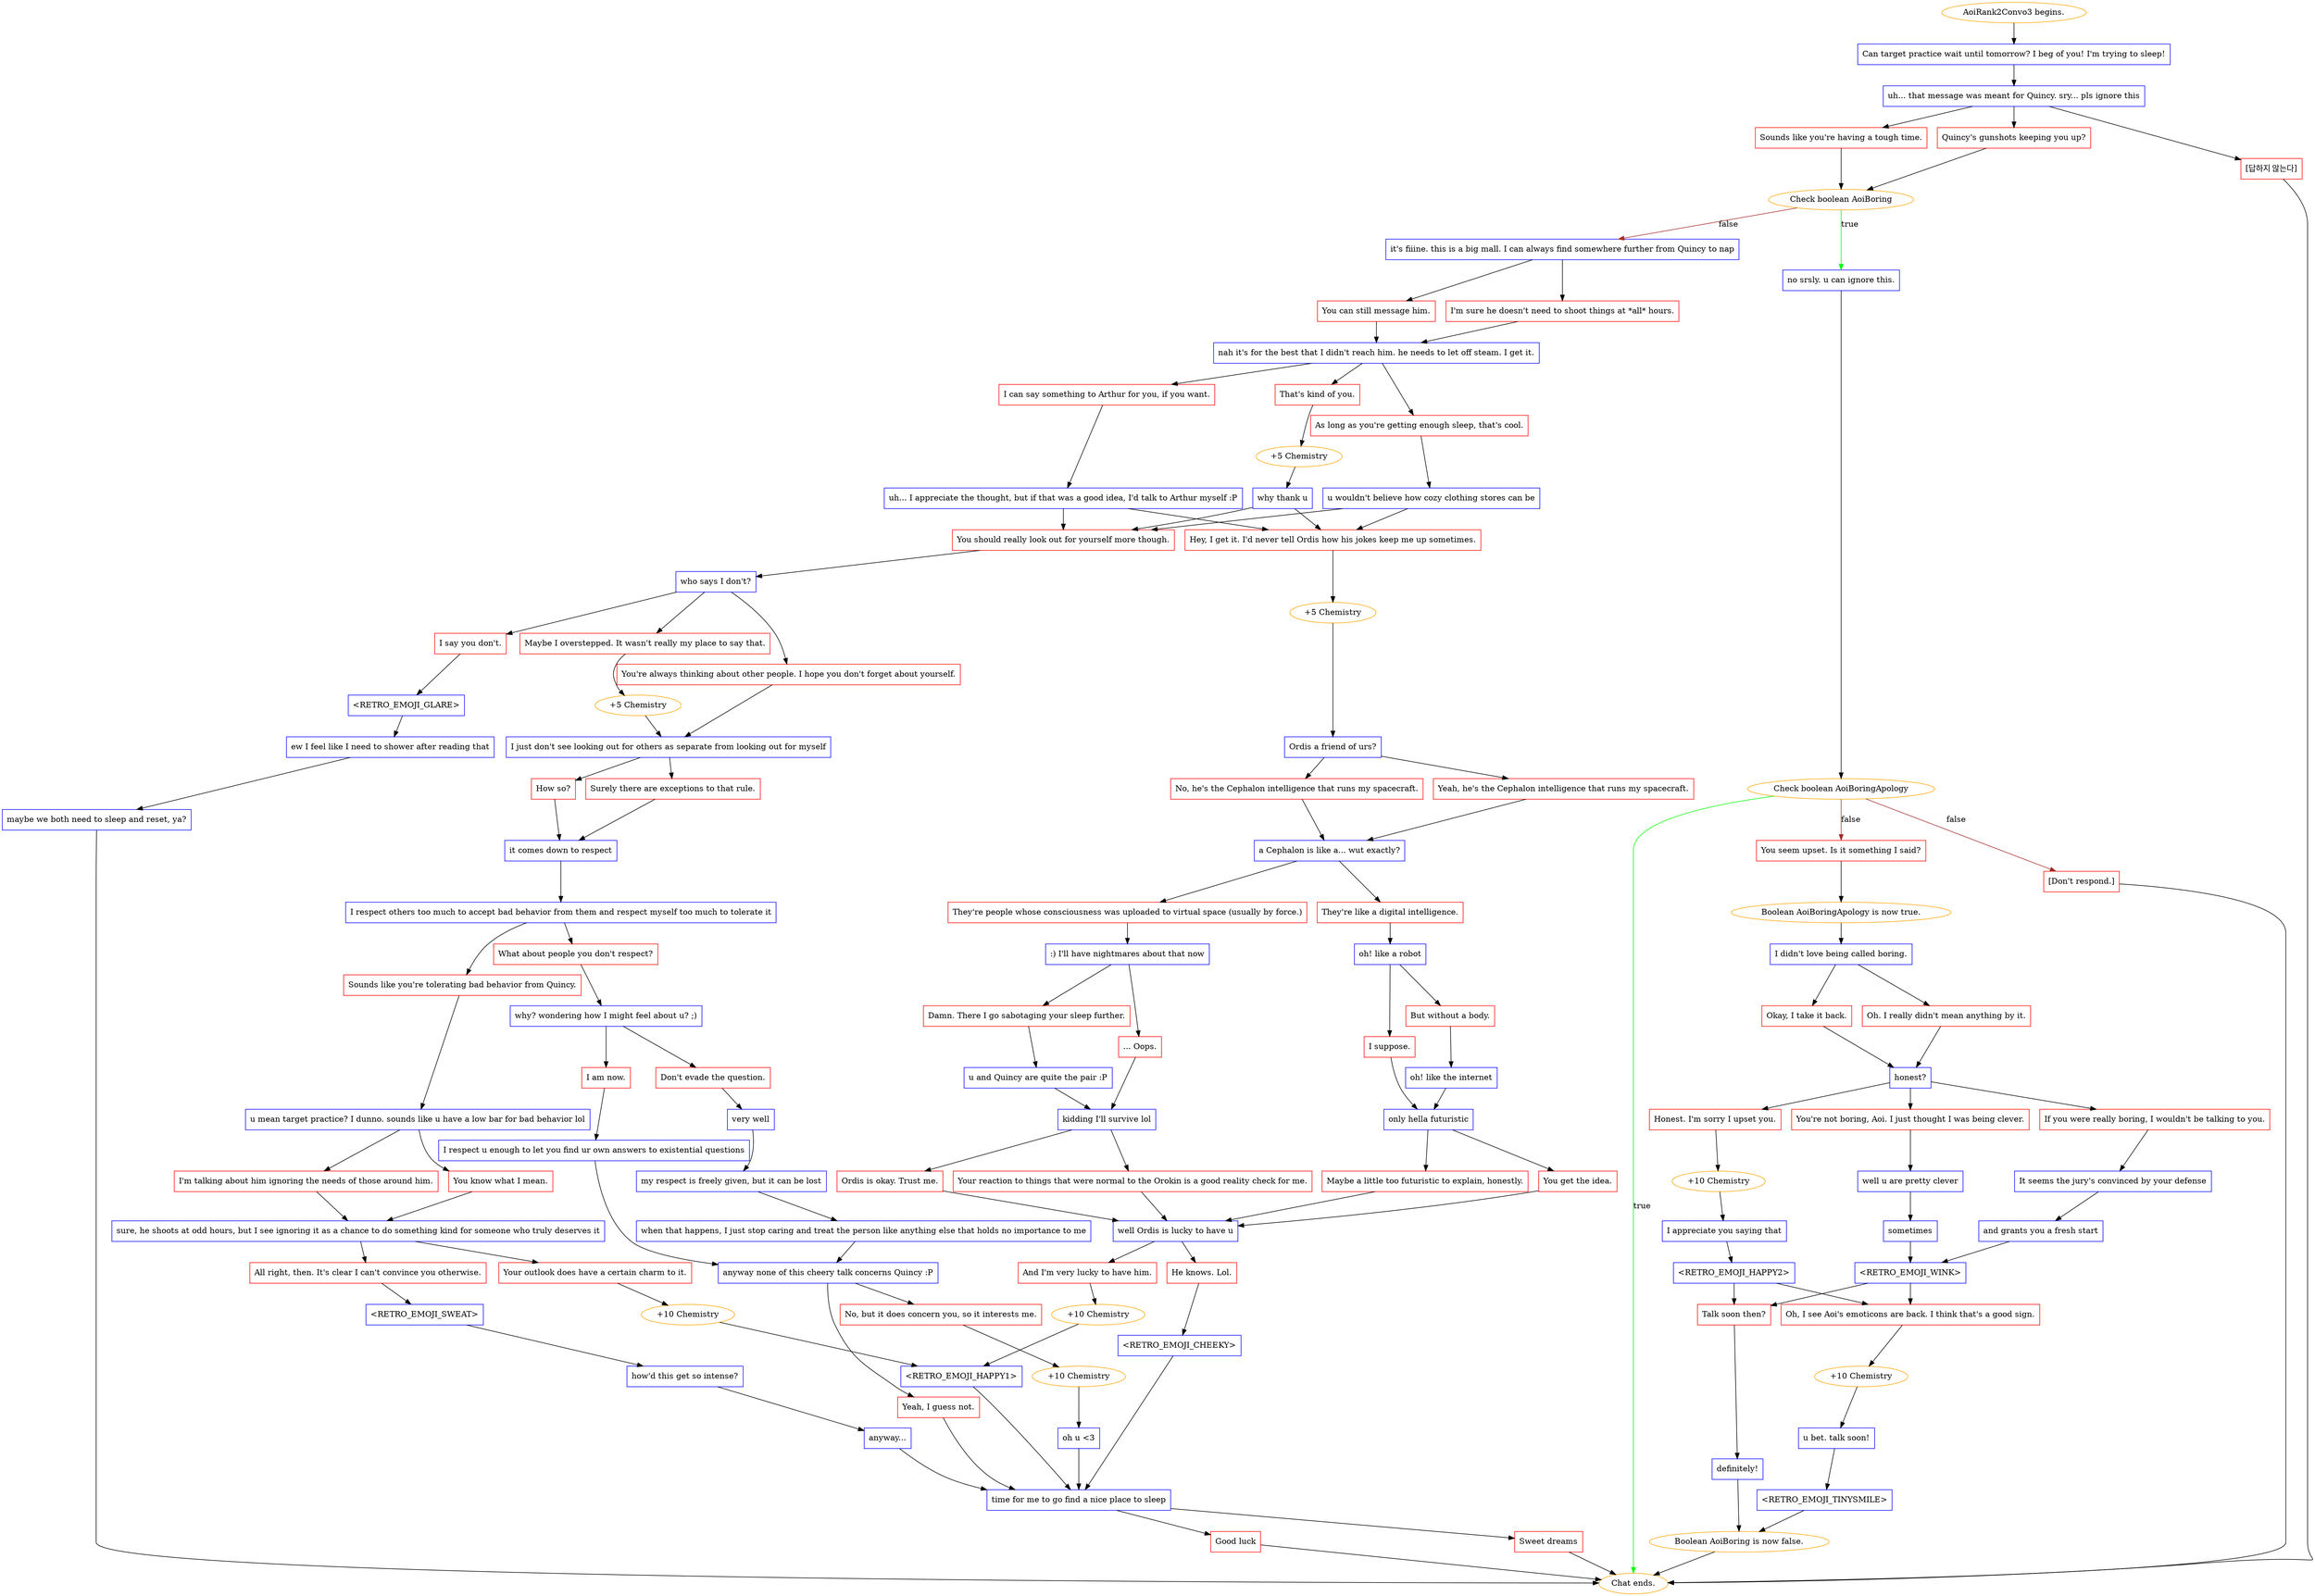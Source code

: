 digraph {
	"AoiRank2Convo3 begins." [color=orange];
		"AoiRank2Convo3 begins." -> j3175538617;
	j3175538617 [label="Can target practice wait until tomorrow? I beg of you! I'm trying to sleep!",shape=box,color=blue];
		j3175538617 -> j2273230768;
	j2273230768 [label="uh... that message was meant for Quincy. sry... pls ignore this",shape=box,color=blue];
		j2273230768 -> j4293496861;
		j2273230768 -> j1686773001;
		j2273230768 -> j1205293155;
	j4293496861 [label="Quincy's gunshots keeping you up?",shape=box,color=red];
		j4293496861 -> j1609432289;
	j1686773001 [label="Sounds like you're having a tough time.",shape=box,color=red];
		j1686773001 -> j1609432289;
	j1205293155 [label="[답하지 않는다]",shape=box,color=red];
		j1205293155 -> "Chat ends.";
	j1609432289 [label="Check boolean AoiBoring",color=orange];
		j1609432289 -> j1801808890 [label=true,color=green];
		j1609432289 -> j495477766 [label=false,color=brown];
	"Chat ends." [color=orange];
	j1801808890 [label="no srsly. u can ignore this.",shape=box,color=blue];
		j1801808890 -> j184200178;
	j495477766 [label="it's fiiine. this is a big mall. I can always find somewhere further from Quincy to nap",shape=box,color=blue];
		j495477766 -> j401795332;
		j495477766 -> j3656873980;
	j184200178 [label="Check boolean AoiBoringApology",color=orange];
		j184200178 -> "Chat ends." [label=true,color=green];
		j184200178 -> j1120822561 [label=false,color=brown];
		j184200178 -> j2144395856 [label=false,color=brown];
	j401795332 [label="I'm sure he doesn't need to shoot things at *all* hours.",shape=box,color=red];
		j401795332 -> j3492188272;
	j3656873980 [label="You can still message him.",shape=box,color=red];
		j3656873980 -> j3492188272;
	j1120822561 [label="You seem upset. Is it something I said?",shape=box,color=red];
		j1120822561 -> j875191961;
	j2144395856 [label="[Don't respond.]",shape=box,color=red];
		j2144395856 -> "Chat ends.";
	j3492188272 [label="nah it's for the best that I didn't reach him. he needs to let off steam. I get it.",shape=box,color=blue];
		j3492188272 -> j2792755518;
		j3492188272 -> j449894586;
		j3492188272 -> j2552282501;
	j875191961 [label="Boolean AoiBoringApology is now true.",color=orange];
		j875191961 -> j4177910767;
	j2792755518 [label="I can say something to Arthur for you, if you want.",shape=box,color=red];
		j2792755518 -> j2982033513;
	j449894586 [label="That's kind of you.",shape=box,color=red];
		j449894586 -> j690844404;
	j2552282501 [label="As long as you're getting enough sleep, that's cool.",shape=box,color=red];
		j2552282501 -> j2973646841;
	j4177910767 [label="I didn't love being called boring.",shape=box,color=blue];
		j4177910767 -> j3282273597;
		j4177910767 -> j3261724381;
	j2982033513 [label="uh... I appreciate the thought, but if that was a good idea, I'd talk to Arthur myself :P",shape=box,color=blue];
		j2982033513 -> j543511648;
		j2982033513 -> j3756913218;
	j690844404 [label="+5 Chemistry",color=orange];
		j690844404 -> j3754406027;
	j2973646841 [label="u wouldn't believe how cozy clothing stores can be",shape=box,color=blue];
		j2973646841 -> j543511648;
		j2973646841 -> j3756913218;
	j3282273597 [label="Oh. I really didn't mean anything by it.",shape=box,color=red];
		j3282273597 -> j3377371270;
	j3261724381 [label="Okay, I take it back.",shape=box,color=red];
		j3261724381 -> j3377371270;
	j543511648 [label="Hey, I get it. I'd never tell Ordis how his jokes keep me up sometimes.",shape=box,color=red];
		j543511648 -> j3283653072;
	j3756913218 [label="You should really look out for yourself more though.",shape=box,color=red];
		j3756913218 -> j1921775724;
	j3754406027 [label="why thank u",shape=box,color=blue];
		j3754406027 -> j543511648;
		j3754406027 -> j3756913218;
	j3377371270 [label="honest?",shape=box,color=blue];
		j3377371270 -> j3953994463;
		j3377371270 -> j504327675;
		j3377371270 -> j232718358;
	j3283653072 [label="+5 Chemistry",color=orange];
		j3283653072 -> j447794998;
	j1921775724 [label="who says I don't?",shape=box,color=blue];
		j1921775724 -> j2965207179;
		j1921775724 -> j1344145652;
		j1921775724 -> j3781846924;
	j3953994463 [label="Honest. I'm sorry I upset you.",shape=box,color=red];
		j3953994463 -> j3038854408;
	j504327675 [label="You're not boring, Aoi. I just thought I was being clever.",shape=box,color=red];
		j504327675 -> j4194756759;
	j232718358 [label="If you were really boring, I wouldn't be talking to you.",shape=box,color=red];
		j232718358 -> j2251083870;
	j447794998 [label="Ordis a friend of urs?",shape=box,color=blue];
		j447794998 -> j2500531860;
		j447794998 -> j2337090377;
	j2965207179 [label="You're always thinking about other people. I hope you don't forget about yourself.",shape=box,color=red];
		j2965207179 -> j2902375055;
	j1344145652 [label="Maybe I overstepped. It wasn't really my place to say that.",shape=box,color=red];
		j1344145652 -> j4071453770;
	j3781846924 [label="I say you don't.",shape=box,color=red];
		j3781846924 -> j3939568674;
	j3038854408 [label="+10 Chemistry",color=orange];
		j3038854408 -> j3138490526;
	j4194756759 [label="well u are pretty clever",shape=box,color=blue];
		j4194756759 -> j3297192333;
	j2251083870 [label="It seems the jury's convinced by your defense",shape=box,color=blue];
		j2251083870 -> j1120877088;
	j2500531860 [label="Yeah, he's the Cephalon intelligence that runs my spacecraft.",shape=box,color=red];
		j2500531860 -> j974412607;
	j2337090377 [label="No, he's the Cephalon intelligence that runs my spacecraft.",shape=box,color=red];
		j2337090377 -> j974412607;
	j2902375055 [label="I just don't see looking out for others as separate from looking out for myself",shape=box,color=blue];
		j2902375055 -> j2428865968;
		j2902375055 -> j3781734651;
	j4071453770 [label="+5 Chemistry",color=orange];
		j4071453770 -> j2902375055;
	j3939568674 [label="<RETRO_EMOJI_GLARE>",shape=box,color=blue];
		j3939568674 -> j3749355617;
	j3138490526 [label="I appreciate you saying that",shape=box,color=blue];
		j3138490526 -> j866100975;
	j3297192333 [label="sometimes",shape=box,color=blue];
		j3297192333 -> j2769349076;
	j1120877088 [label="and grants you a fresh start",shape=box,color=blue];
		j1120877088 -> j2769349076;
	j974412607 [label="a Cephalon is like a... wut exactly?",shape=box,color=blue];
		j974412607 -> j407313925;
		j974412607 -> j452;
	j2428865968 [label="Surely there are exceptions to that rule.",shape=box,color=red];
		j2428865968 -> j3167788690;
	j3781734651 [label="How so?",shape=box,color=red];
		j3781734651 -> j3167788690;
	j3749355617 [label="ew I feel like I need to shower after reading that",shape=box,color=blue];
		j3749355617 -> j3169136689;
	j866100975 [label="<RETRO_EMOJI_HAPPY2>",shape=box,color=blue];
		j866100975 -> j2660287534;
		j866100975 -> j654668171;
	j2769349076 [label="<RETRO_EMOJI_WINK>",shape=box,color=blue];
		j2769349076 -> j2660287534;
		j2769349076 -> j654668171;
	j407313925 [label="They're like a digital intelligence.",shape=box,color=red];
		j407313925 -> j955449077;
	j452 [label="They're people whose consciousness was uploaded to virtual space (usually by force.)",shape=box,color=red];
		j452 -> j3548173814;
	j3167788690 [label="it comes down to respect",shape=box,color=blue];
		j3167788690 -> j1450988562;
	j3169136689 [label="maybe we both need to sleep and reset, ya?",shape=box,color=blue];
		j3169136689 -> "Chat ends.";
	j2660287534 [label="Talk soon then?",shape=box,color=red];
		j2660287534 -> j229726318;
	j654668171 [label="Oh, I see Aoi's emoticons are back. I think that's a good sign.",shape=box,color=red];
		j654668171 -> j3155712559;
	j955449077 [label="oh! like a robot",shape=box,color=blue];
		j955449077 -> j4268624913;
		j955449077 -> j1946985990;
	j3548173814 [label=":) I'll have nightmares about that now",shape=box,color=blue];
		j3548173814 -> j2236530102;
		j3548173814 -> j1216641279;
	j1450988562 [label="I respect others too much to accept bad behavior from them and respect myself too much to tolerate it",shape=box,color=blue];
		j1450988562 -> j454032368;
		j1450988562 -> j1244387489;
	j229726318 [label="definitely!",shape=box,color=blue];
		j229726318 -> j1984221796;
	j3155712559 [label="+10 Chemistry",color=orange];
		j3155712559 -> j1632428882;
	j4268624913 [label="I suppose.",shape=box,color=red];
		j4268624913 -> j497317736;
	j1946985990 [label="But without a body.",shape=box,color=red];
		j1946985990 -> j981709762;
	j2236530102 [label="Damn. There I go sabotaging your sleep further.",shape=box,color=red];
		j2236530102 -> j1409333641;
	j1216641279 [label="... Oops.",shape=box,color=red];
		j1216641279 -> j3745787301;
	j454032368 [label="What about people you don't respect?",shape=box,color=red];
		j454032368 -> j3132427608;
	j1244387489 [label="Sounds like you're tolerating bad behavior from Quincy.",shape=box,color=red];
		j1244387489 -> j188081558;
	j1984221796 [label="Boolean AoiBoring is now false.",color=orange];
		j1984221796 -> "Chat ends.";
	j1632428882 [label="u bet. talk soon!",shape=box,color=blue];
		j1632428882 -> j3248434141;
	j497317736 [label="only hella futuristic",shape=box,color=blue];
		j497317736 -> j3692292370;
		j497317736 -> j422027914;
	j981709762 [label="oh! like the internet",shape=box,color=blue];
		j981709762 -> j497317736;
	j1409333641 [label="u and Quincy are quite the pair :P",shape=box,color=blue];
		j1409333641 -> j3745787301;
	j3745787301 [label="kidding I'll survive lol",shape=box,color=blue];
		j3745787301 -> j3553106222;
		j3745787301 -> j574918224;
	j3132427608 [label="why? wondering how I might feel about u? ;)",shape=box,color=blue];
		j3132427608 -> j3797250722;
		j3132427608 -> j2547437055;
	j188081558 [label="u mean target practice? I dunno. sounds like u have a low bar for bad behavior lol",shape=box,color=blue];
		j188081558 -> j483075978;
		j188081558 -> j533174408;
	j3248434141 [label="<RETRO_EMOJI_TINYSMILE>",shape=box,color=blue];
		j3248434141 -> j1984221796;
	j3692292370 [label="You get the idea.",shape=box,color=red];
		j3692292370 -> j406732568;
	j422027914 [label="Maybe a little too futuristic to explain, honestly.",shape=box,color=red];
		j422027914 -> j406732568;
	j3553106222 [label="Ordis is okay. Trust me.",shape=box,color=red];
		j3553106222 -> j406732568;
	j574918224 [label="Your reaction to things that were normal to the Orokin is a good reality check for me.",shape=box,color=red];
		j574918224 -> j406732568;
	j3797250722 [label="I am now.",shape=box,color=red];
		j3797250722 -> j789507468;
	j2547437055 [label="Don't evade the question.",shape=box,color=red];
		j2547437055 -> j808807196;
	j483075978 [label="You know what I mean.",shape=box,color=red];
		j483075978 -> j518150247;
	j533174408 [label="I'm talking about him ignoring the needs of those around him.",shape=box,color=red];
		j533174408 -> j518150247;
	j406732568 [label="well Ordis is lucky to have u",shape=box,color=blue];
		j406732568 -> j1955287393;
		j406732568 -> j3181084696;
	j789507468 [label="I respect u enough to let you find ur own answers to existential questions",shape=box,color=blue];
		j789507468 -> j131970009;
	j808807196 [label="very well",shape=box,color=blue];
		j808807196 -> j3308153739;
	j518150247 [label="sure, he shoots at odd hours, but I see ignoring it as a chance to do something kind for someone who truly deserves it",shape=box,color=blue];
		j518150247 -> j875761786;
		j518150247 -> j1142276349;
	j1955287393 [label="He knows. Lol.",shape=box,color=red];
		j1955287393 -> j3558028310;
	j3181084696 [label="And I'm very lucky to have him.",shape=box,color=red];
		j3181084696 -> j11647324;
	j131970009 [label="anyway none of this cheery talk concerns Quincy :P",shape=box,color=blue];
		j131970009 -> j2915675824;
		j131970009 -> j3777784113;
	j3308153739 [label="my respect is freely given, but it can be lost",shape=box,color=blue];
		j3308153739 -> j4219802941;
	j875761786 [label="All right, then. It's clear I can't convince you otherwise.",shape=box,color=red];
		j875761786 -> j2712007622;
	j1142276349 [label="Your outlook does have a certain charm to it.",shape=box,color=red];
		j1142276349 -> j3450879114;
	j3558028310 [label="<RETRO_EMOJI_CHEEKY>",shape=box,color=blue];
		j3558028310 -> j2879035297;
	j11647324 [label="+10 Chemistry",color=orange];
		j11647324 -> j2994814681;
	j2915675824 [label="No, but it does concern you, so it interests me.",shape=box,color=red];
		j2915675824 -> j1664962861;
	j3777784113 [label="Yeah, I guess not.",shape=box,color=red];
		j3777784113 -> j2879035297;
	j4219802941 [label="when that happens, I just stop caring and treat the person like anything else that holds no importance to me",shape=box,color=blue];
		j4219802941 -> j131970009;
	j2712007622 [label="<RETRO_EMOJI_SWEAT>",shape=box,color=blue];
		j2712007622 -> j3832658923;
	j3450879114 [label="+10 Chemistry",color=orange];
		j3450879114 -> j2994814681;
	j2879035297 [label="time for me to go find a nice place to sleep",shape=box,color=blue];
		j2879035297 -> j3415822215;
		j2879035297 -> j2261198045;
	j2994814681 [label="<RETRO_EMOJI_HAPPY1>",shape=box,color=blue];
		j2994814681 -> j2879035297;
	j1664962861 [label="+10 Chemistry",color=orange];
		j1664962861 -> j1712140506;
	j3832658923 [label="how'd this get so intense?",shape=box,color=blue];
		j3832658923 -> j2556132639;
	j3415822215 [label="Good luck",shape=box,color=red];
		j3415822215 -> "Chat ends.";
	j2261198045 [label="Sweet dreams",shape=box,color=red];
		j2261198045 -> "Chat ends.";
	j1712140506 [label="oh u <3",shape=box,color=blue];
		j1712140506 -> j2879035297;
	j2556132639 [label="anyway...",shape=box,color=blue];
		j2556132639 -> j2879035297;
}